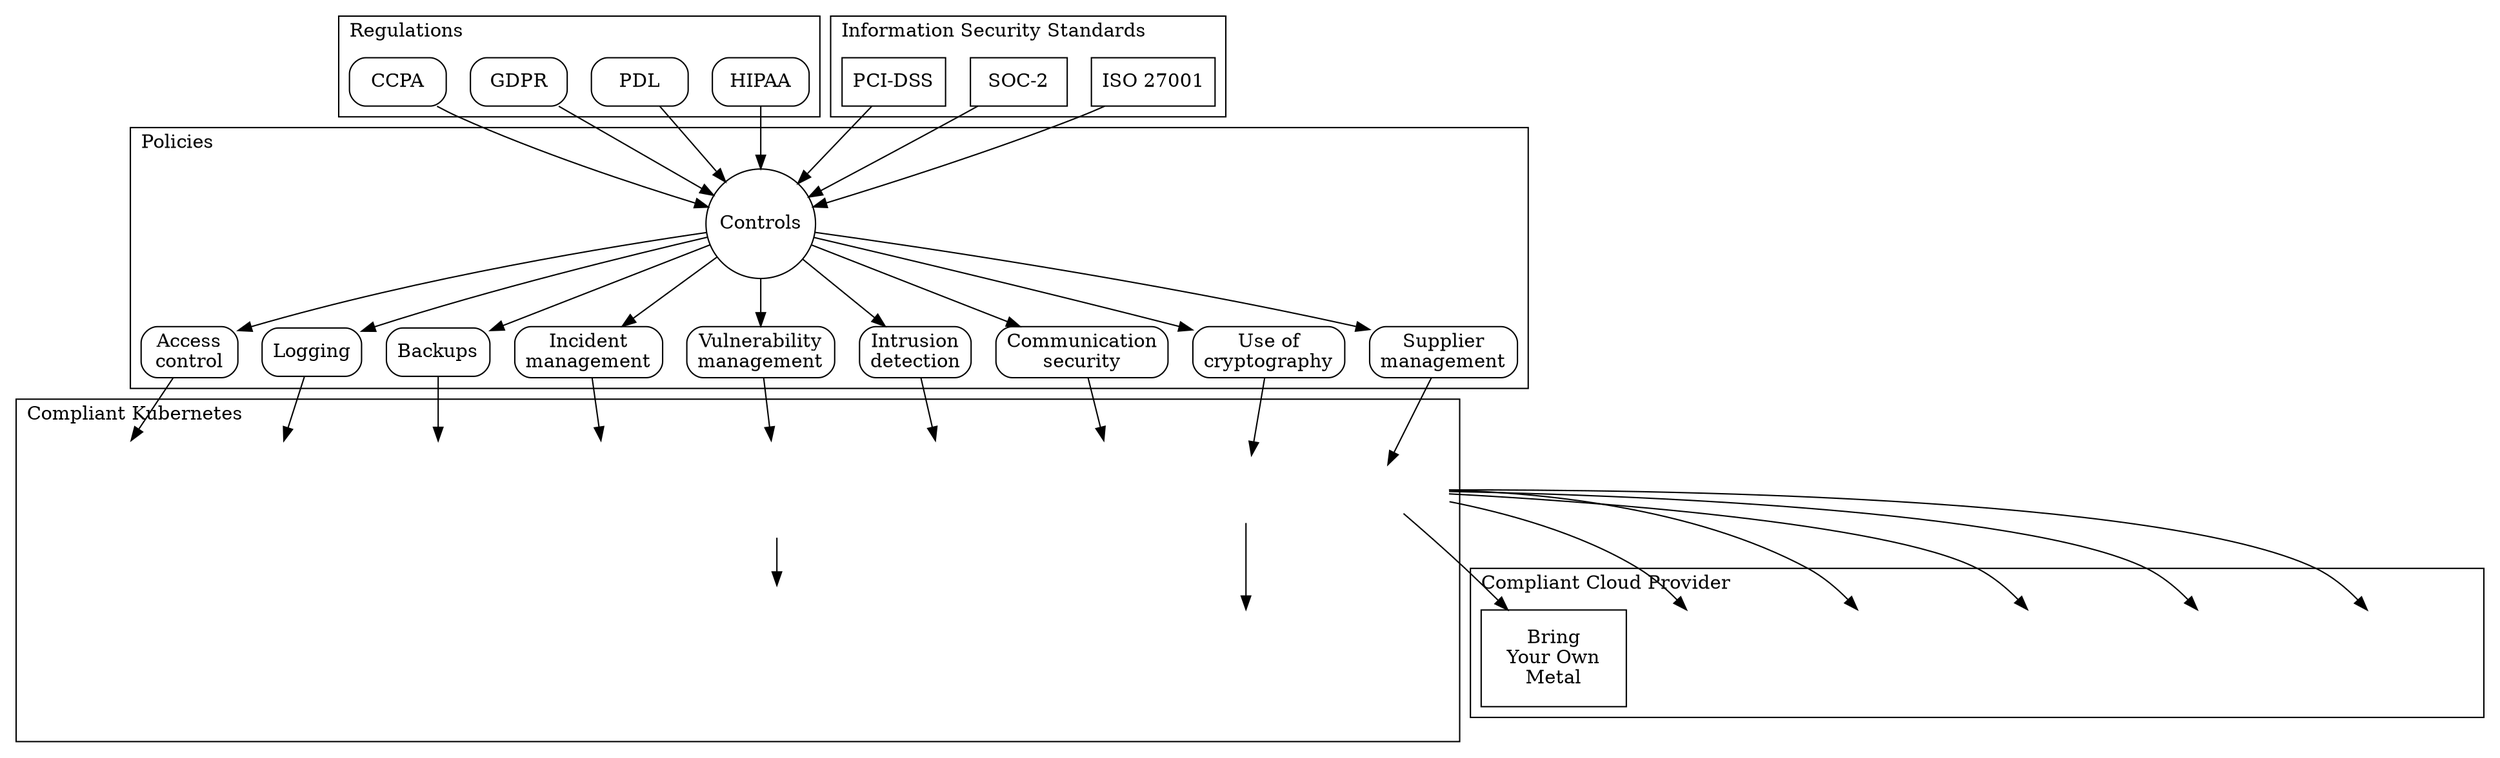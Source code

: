 digraph compliance_basics {
    graph[labeljust="l"];

    subgraph cluster_regulations {
        label="Regulations";
        node[width=1, shape=box, style=rounded];

        HIPAA
        PDL
        GDPR
        CCPA
    }

    subgraph cluster_isms {
        label="Information Security Standards"
        node[width=1, shape=rounded];

        "ISO 27001"
        "SOC-2"
        "PCI-DSS"
    }

    subgraph cluster_policies {
        label="Policies"
        node[width=1, shape=circle];

        { HIPAA, PDL, GDPR, CCPA } -> Controls
        { "ISO 27001", "PCI-DSS", "SOC-2" } -> Controls

        node[width=1, shape=box, style=rounded];
        Controls -> {
            supplier[label="Supplier\nmanagement"]
            access[label="Access\ncontrol"]
            "Logging"
            "Backups"
            incident[label="Incident\nmanagement"]
            vulnerability[label="Vulnerability\nmanagement"]
            intrusion[label="Intrusion\ndetection"]
            network[label="Communication\nsecurity"]
            crypto[label="Use of\ncryptography"]
        }
    }

    subgraph cluster_implementation {
        label="Compliant Kubernetes"

        node[shape=none, label="", imagescale=height, width=1.5, height=1, fixedsize=true];

        supplier -> { kubernetes[image="kubernetes.png",height=0.5] }
        access -> { dex[image="dex.svg"] }
        "Backups" -> { velero[image="velero.svg"] }
        "Logging" -> { elasticsearch[image="elasticsearch.svg"] }
        incident -> { prometheus[image="prometheus.svg"] }
        vulnerability
            -> { harbor[image="harbor.svg"] }
            -> { trivy[image="trivy.svg",height=1.5,width=1] }
        intrusion -> { falco[image="falco.svg"] }
        network -> { calico[image="project-calico.svg"] }
        crypto
            -> { certmanager[image="cert-manager.png",width=0.7,height=0.7] }
            -> { letsencrypt[image="letsencrypt.png"] }
    }

    subgraph cluster_provider {
        label="Compliant Cloud Provider"

        node[shape=none, label="", imagescale=height, width=1.5, height=1, fixedsize=true];

        kubernetes -> {
            aws[image="aws.svg"]
            citycloud[image="citycloud.png"]
            exoscale[image="exoscale.svg"]
            safespring[image="safespring.png"]
            vmware[image="v-mware-v-sphere.svg"]
            byom[label="Bring\nYour Own\nMetal",shape=box]
        }
    }
}

